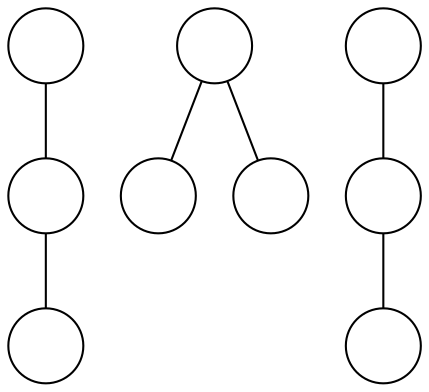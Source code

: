 graph 6.3 {
    subgraph A {
        subgraph Aa{
            Aa1[label = "", shape = circle]
            Aa2[label = "", shape = circle]
            Aa3[label = "", shape = circle]

            Aa1--Aa2--Aa3
        }
        subgraph Ab{
            Ab1[label = "", shape = circle]
            Ab2[label = "", shape = circle]
            Ab3[label = "", shape = circle]
            
            Ab1--Ab2
            Ab1--Ab3
        }
    }
    subgraph B {
        subgraph Ba{
            Ba1[label = "", shape = circle]
            Ba1[label = "", shape = circle]
            Ba2[label = "", shape = circle]
            Ba3[label = "", shape = circle]

            Ba1--Ba2--Ba3
        }
    }
}
